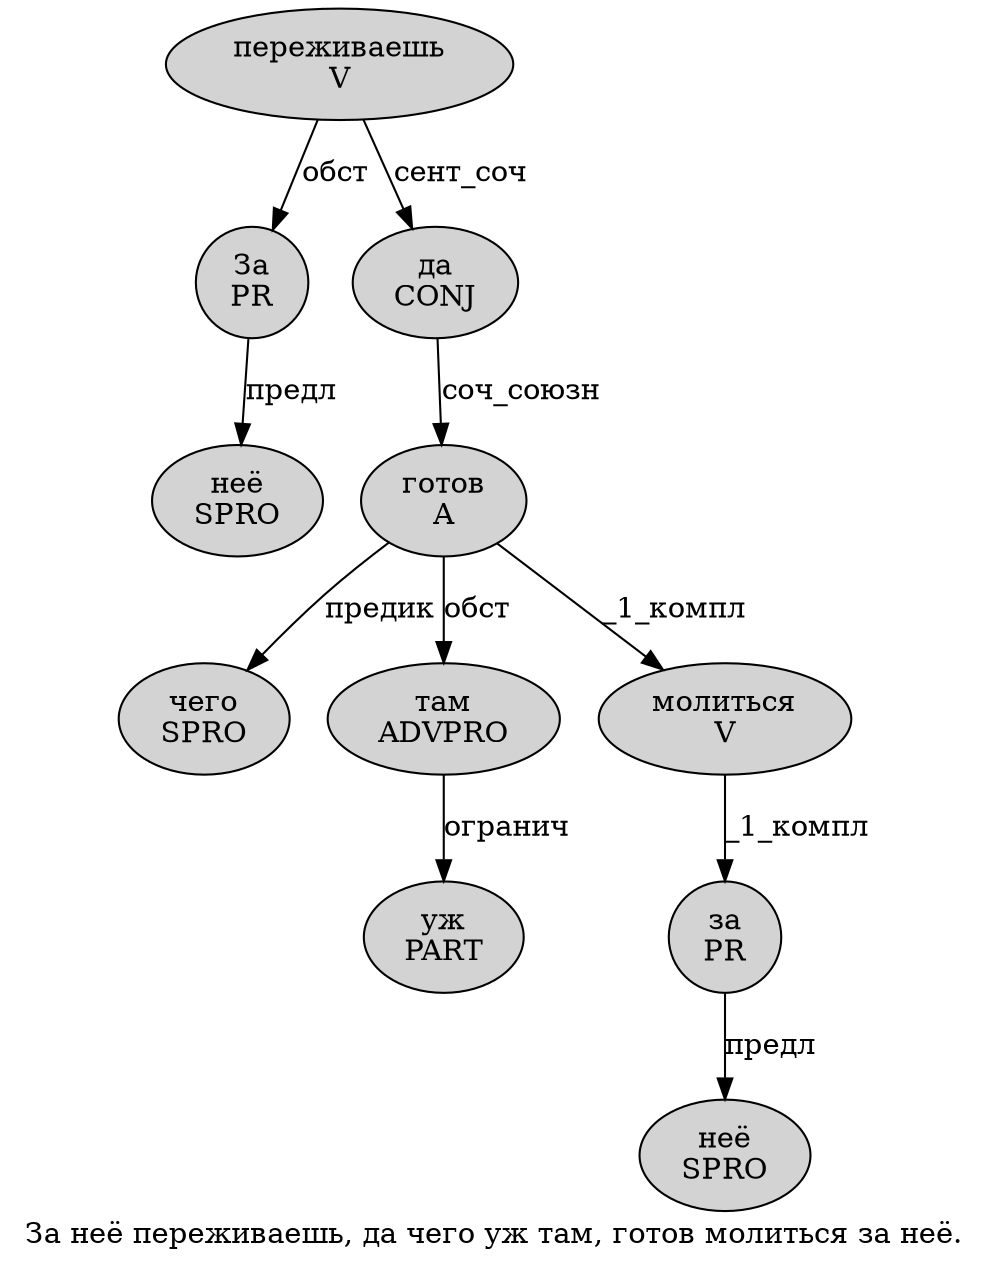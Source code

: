 digraph SENTENCE_1098 {
	graph [label="За неё переживаешь, да чего уж там, готов молиться за неё."]
	node [style=filled]
		0 [label="За
PR" color="" fillcolor=lightgray penwidth=1 shape=ellipse]
		1 [label="неё
SPRO" color="" fillcolor=lightgray penwidth=1 shape=ellipse]
		2 [label="переживаешь
V" color="" fillcolor=lightgray penwidth=1 shape=ellipse]
		4 [label="да
CONJ" color="" fillcolor=lightgray penwidth=1 shape=ellipse]
		5 [label="чего
SPRO" color="" fillcolor=lightgray penwidth=1 shape=ellipse]
		6 [label="уж
PART" color="" fillcolor=lightgray penwidth=1 shape=ellipse]
		7 [label="там
ADVPRO" color="" fillcolor=lightgray penwidth=1 shape=ellipse]
		9 [label="готов
A" color="" fillcolor=lightgray penwidth=1 shape=ellipse]
		10 [label="молиться
V" color="" fillcolor=lightgray penwidth=1 shape=ellipse]
		11 [label="за
PR" color="" fillcolor=lightgray penwidth=1 shape=ellipse]
		12 [label="неё
SPRO" color="" fillcolor=lightgray penwidth=1 shape=ellipse]
			2 -> 0 [label="обст"]
			2 -> 4 [label="сент_соч"]
			9 -> 5 [label="предик"]
			9 -> 7 [label="обст"]
			9 -> 10 [label="_1_компл"]
			7 -> 6 [label="огранич"]
			10 -> 11 [label="_1_компл"]
			4 -> 9 [label="соч_союзн"]
			11 -> 12 [label="предл"]
			0 -> 1 [label="предл"]
}